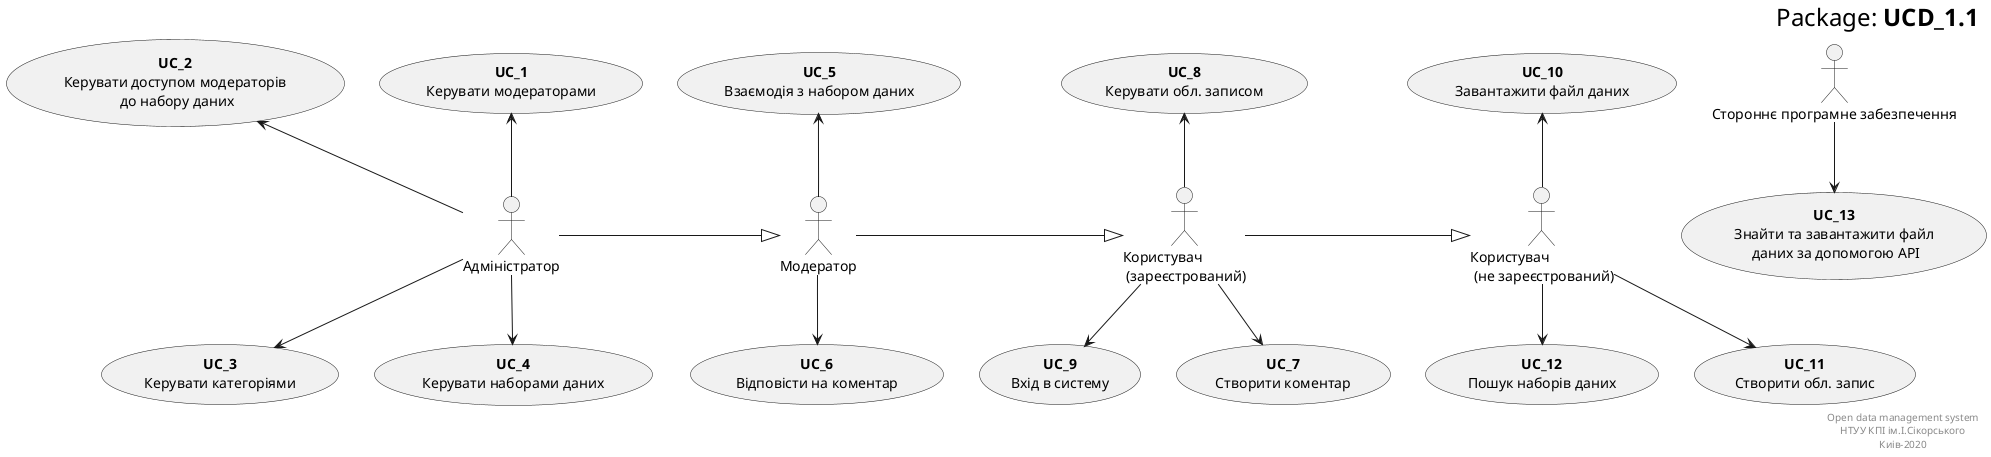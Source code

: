 @startuml
right header
        <font size=24 color=black>Package: <b>UCD_1.1
    end header

actor :Адміністратор: as Admin
actor :Модератор: as Moder
actor :Користувач\n (не зареєстрований): as User
actor :Користувач\n (зареєстрований): as UserR
actor :Стороннє програмне забезпечення: as Prog

usecase "<b>UC_1</b>\nКерувати модераторами" as UC_1
usecase "<b>UC_2</b>\nКерувати доступом модераторів\n до набору даних" as UC_2
usecase "<b>UC_3</b>\nКерувати категоріями" as UC_3
usecase "<b>UC_4</b>\nКерувати наборами даних" as UC_4

usecase "<b>UC_5</b>\nВзаємодія з набором даних" as UC_5
usecase "<b>UC_6</b>\nВідповісти на коментар" as UC_6

usecase "<b>UC_7</b>\nСтворити коментар" as UC_7
usecase "<b>UC_8</b>\nКерувати обл. записом" as UC_8
usecase "<b>UC_9</b>\nВхід в систему" as UC_9

usecase "<b>UC_10</b>\nЗавантажити файл даних" as UC_10
usecase "<b>UC_11</b>\nСтворити обл. запис" as UC_11
usecase "<b>UC_12</b>\nПошук наборів даних" as UC_12

usecase "<b>UC_13</b>\nЗнайти та завантажити файл\n даних за допомогою API" as UC_13



Admin -right-|> Moder
Moder -right-|> UserR
UserR -right-|> User

Admin -up-> UC_1
Admin -up-> UC_2
Admin -down-> UC_3
Admin -down-> UC_4

Moder -up-> UC_5
Moder -down-> UC_6

UserR --> UC_7
UserR -up-> UC_8
UserR --> UC_9

User -up-> UC_10
User --> UC_11
User --> UC_12

Prog --> UC_13


    right footer
        Open data management system
        НТУУ КПІ ім.І.Сікорського
        Киів-2020
    end footer
@enduml

